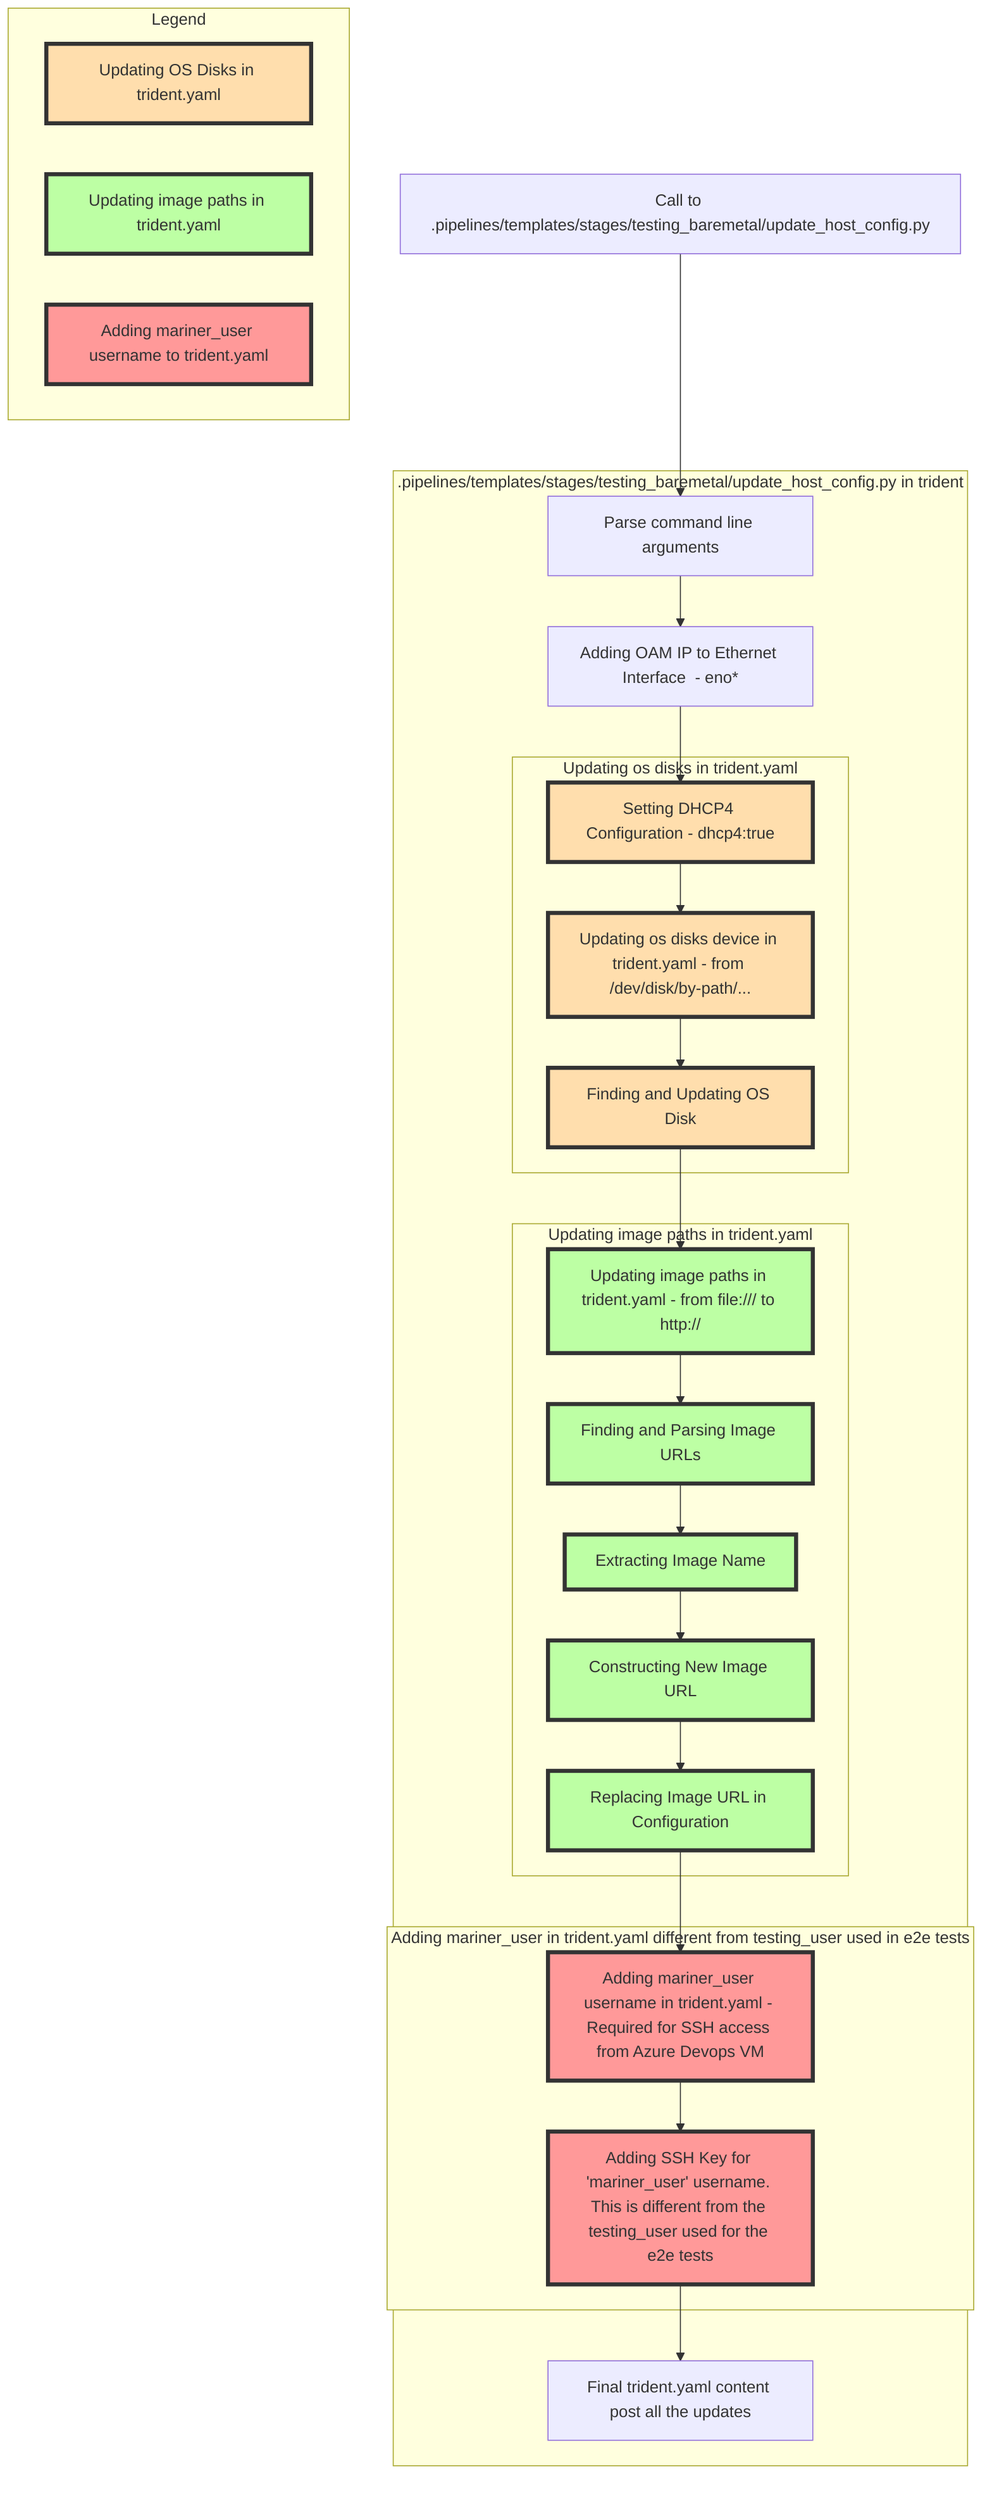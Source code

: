 graph TD;
    classDef Red fill:#FF9999,stroke:#333,stroke-width:4px;
    classDef Amber fill:#FFDEAD,stroke:#333,stroke-width:4px;
    classDef Green fill:#BDFFA4,stroke:#333,stroke-width:4px;
    A[Call to .pipelines/templates/stages/testing_baremetal/update_host_config.py] --> B[Parse command line arguments];
    subgraph .pipelines/templates/stages/testing_baremetal/update_host_config.py in trident
      B --> C[Adding OAM IP to Ethernet Interface  - eno*]
      C --> D[Setting DHCP4 Configuration - dhcp4:true];
      subgraph Updating os disks in trident.yaml
        D --> E[Updating os disks device in trident.yaml - from /dev/disk/by-path/...];
        E --> F[Finding and Updating OS Disk];
      end
      subgraph Updating image paths in trident.yaml
        F --> G[Updating image paths in trident.yaml - from file:/// to http://];
        G --> H[Finding and Parsing Image URLs];
        H --> I[Extracting Image Name];
        I --> J[Constructing New Image URL];
        J --> K[Replacing Image URL in Configuration];
      end
      subgraph Adding mariner_user in trident.yaml different from testing_user used in e2e tests
        K --> L[Adding mariner_user username in trident.yaml - Required for SSH access from Azure Devops VM];
        L --> M[Adding SSH Key for 'mariner_user' username. This is different from the testing_user used for the e2e tests];
      end
      M --> N[Final trident.yaml content post all the updates];
      class D,E,F Amber;
      class G,H,I,J,K Green;
      class L,M Red;
    end
    subgraph Legend
        direction LR
        LE2[Updating OS Disks in trident.yaml]
        LE3[Updating image paths in trident.yaml]
        LE4[Adding mariner_user username to trident.yaml]
        class LE2 Amber;
        class LE3 Green;
        class LE4 Red;
    end